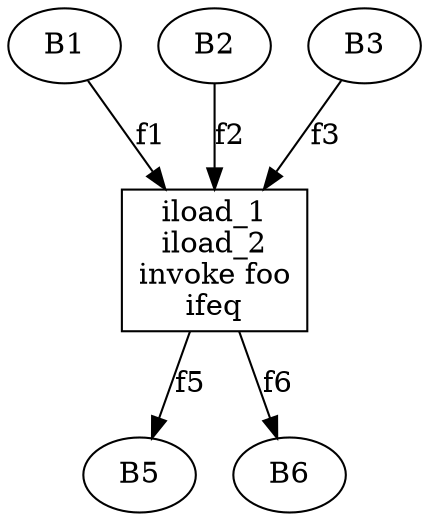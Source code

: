 digraph G {
	B1 -> B4 [label="f1"];
	B2 -> B4 [label="f2"];
	B3 -> B4 [label="f3"];
	B4 -> B5 [label="f5"];
	B4 -> B6 [label="f6"];
	B4 [label="iload_1\niload_2\ninvoke foo\nifeq", shape=box];
}
